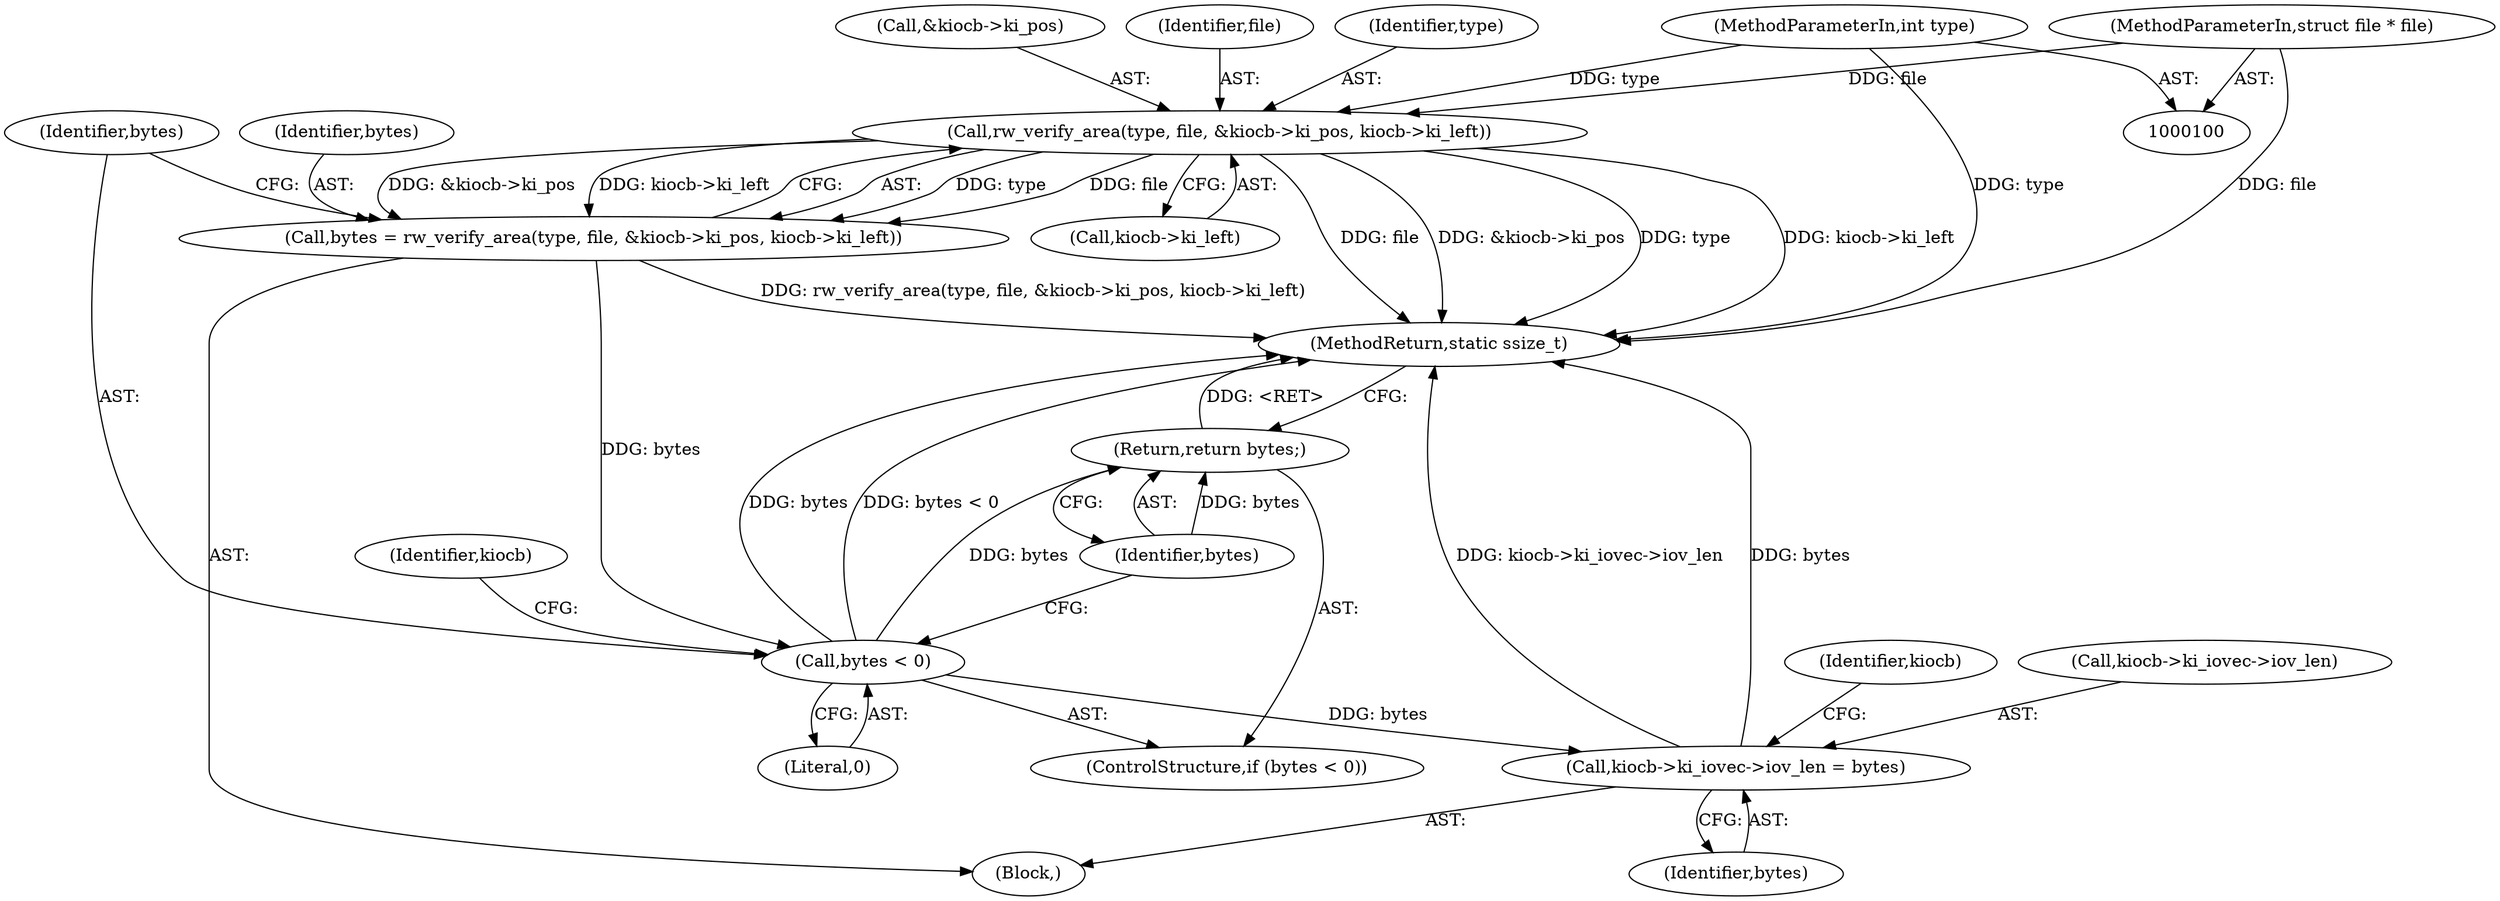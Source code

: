 digraph "0_linux_a70b52ec1aaeaf60f4739edb1b422827cb6f3893_0@pointer" {
"1000108" [label="(Call,rw_verify_area(type, file, &kiocb->ki_pos, kiocb->ki_left))"];
"1000101" [label="(MethodParameterIn,int type)"];
"1000102" [label="(MethodParameterIn,struct file * file)"];
"1000106" [label="(Call,bytes = rw_verify_area(type, file, &kiocb->ki_pos, kiocb->ki_left))"];
"1000119" [label="(Call,bytes < 0)"];
"1000122" [label="(Return,return bytes;)"];
"1000141" [label="(Call,kiocb->ki_iovec->iov_len = bytes)"];
"1000123" [label="(Identifier,bytes)"];
"1000104" [label="(Block,)"];
"1000111" [label="(Call,&kiocb->ki_pos)"];
"1000141" [label="(Call,kiocb->ki_iovec->iov_len = bytes)"];
"1000102" [label="(MethodParameterIn,struct file * file)"];
"1000118" [label="(ControlStructure,if (bytes < 0))"];
"1000120" [label="(Identifier,bytes)"];
"1000150" [label="(Identifier,kiocb)"];
"1000106" [label="(Call,bytes = rw_verify_area(type, file, &kiocb->ki_pos, kiocb->ki_left))"];
"1000101" [label="(MethodParameterIn,int type)"];
"1000115" [label="(Call,kiocb->ki_left)"];
"1000121" [label="(Literal,0)"];
"1000160" [label="(MethodReturn,static ssize_t)"];
"1000126" [label="(Identifier,kiocb)"];
"1000110" [label="(Identifier,file)"];
"1000109" [label="(Identifier,type)"];
"1000122" [label="(Return,return bytes;)"];
"1000147" [label="(Identifier,bytes)"];
"1000119" [label="(Call,bytes < 0)"];
"1000142" [label="(Call,kiocb->ki_iovec->iov_len)"];
"1000108" [label="(Call,rw_verify_area(type, file, &kiocb->ki_pos, kiocb->ki_left))"];
"1000107" [label="(Identifier,bytes)"];
"1000108" -> "1000106"  [label="AST: "];
"1000108" -> "1000115"  [label="CFG: "];
"1000109" -> "1000108"  [label="AST: "];
"1000110" -> "1000108"  [label="AST: "];
"1000111" -> "1000108"  [label="AST: "];
"1000115" -> "1000108"  [label="AST: "];
"1000106" -> "1000108"  [label="CFG: "];
"1000108" -> "1000160"  [label="DDG: kiocb->ki_left"];
"1000108" -> "1000160"  [label="DDG: file"];
"1000108" -> "1000160"  [label="DDG: &kiocb->ki_pos"];
"1000108" -> "1000160"  [label="DDG: type"];
"1000108" -> "1000106"  [label="DDG: type"];
"1000108" -> "1000106"  [label="DDG: file"];
"1000108" -> "1000106"  [label="DDG: &kiocb->ki_pos"];
"1000108" -> "1000106"  [label="DDG: kiocb->ki_left"];
"1000101" -> "1000108"  [label="DDG: type"];
"1000102" -> "1000108"  [label="DDG: file"];
"1000101" -> "1000100"  [label="AST: "];
"1000101" -> "1000160"  [label="DDG: type"];
"1000102" -> "1000100"  [label="AST: "];
"1000102" -> "1000160"  [label="DDG: file"];
"1000106" -> "1000104"  [label="AST: "];
"1000107" -> "1000106"  [label="AST: "];
"1000120" -> "1000106"  [label="CFG: "];
"1000106" -> "1000160"  [label="DDG: rw_verify_area(type, file, &kiocb->ki_pos, kiocb->ki_left)"];
"1000106" -> "1000119"  [label="DDG: bytes"];
"1000119" -> "1000118"  [label="AST: "];
"1000119" -> "1000121"  [label="CFG: "];
"1000120" -> "1000119"  [label="AST: "];
"1000121" -> "1000119"  [label="AST: "];
"1000123" -> "1000119"  [label="CFG: "];
"1000126" -> "1000119"  [label="CFG: "];
"1000119" -> "1000160"  [label="DDG: bytes < 0"];
"1000119" -> "1000160"  [label="DDG: bytes"];
"1000119" -> "1000122"  [label="DDG: bytes"];
"1000119" -> "1000141"  [label="DDG: bytes"];
"1000122" -> "1000118"  [label="AST: "];
"1000122" -> "1000123"  [label="CFG: "];
"1000123" -> "1000122"  [label="AST: "];
"1000160" -> "1000122"  [label="CFG: "];
"1000122" -> "1000160"  [label="DDG: <RET>"];
"1000123" -> "1000122"  [label="DDG: bytes"];
"1000141" -> "1000104"  [label="AST: "];
"1000141" -> "1000147"  [label="CFG: "];
"1000142" -> "1000141"  [label="AST: "];
"1000147" -> "1000141"  [label="AST: "];
"1000150" -> "1000141"  [label="CFG: "];
"1000141" -> "1000160"  [label="DDG: kiocb->ki_iovec->iov_len"];
"1000141" -> "1000160"  [label="DDG: bytes"];
}
